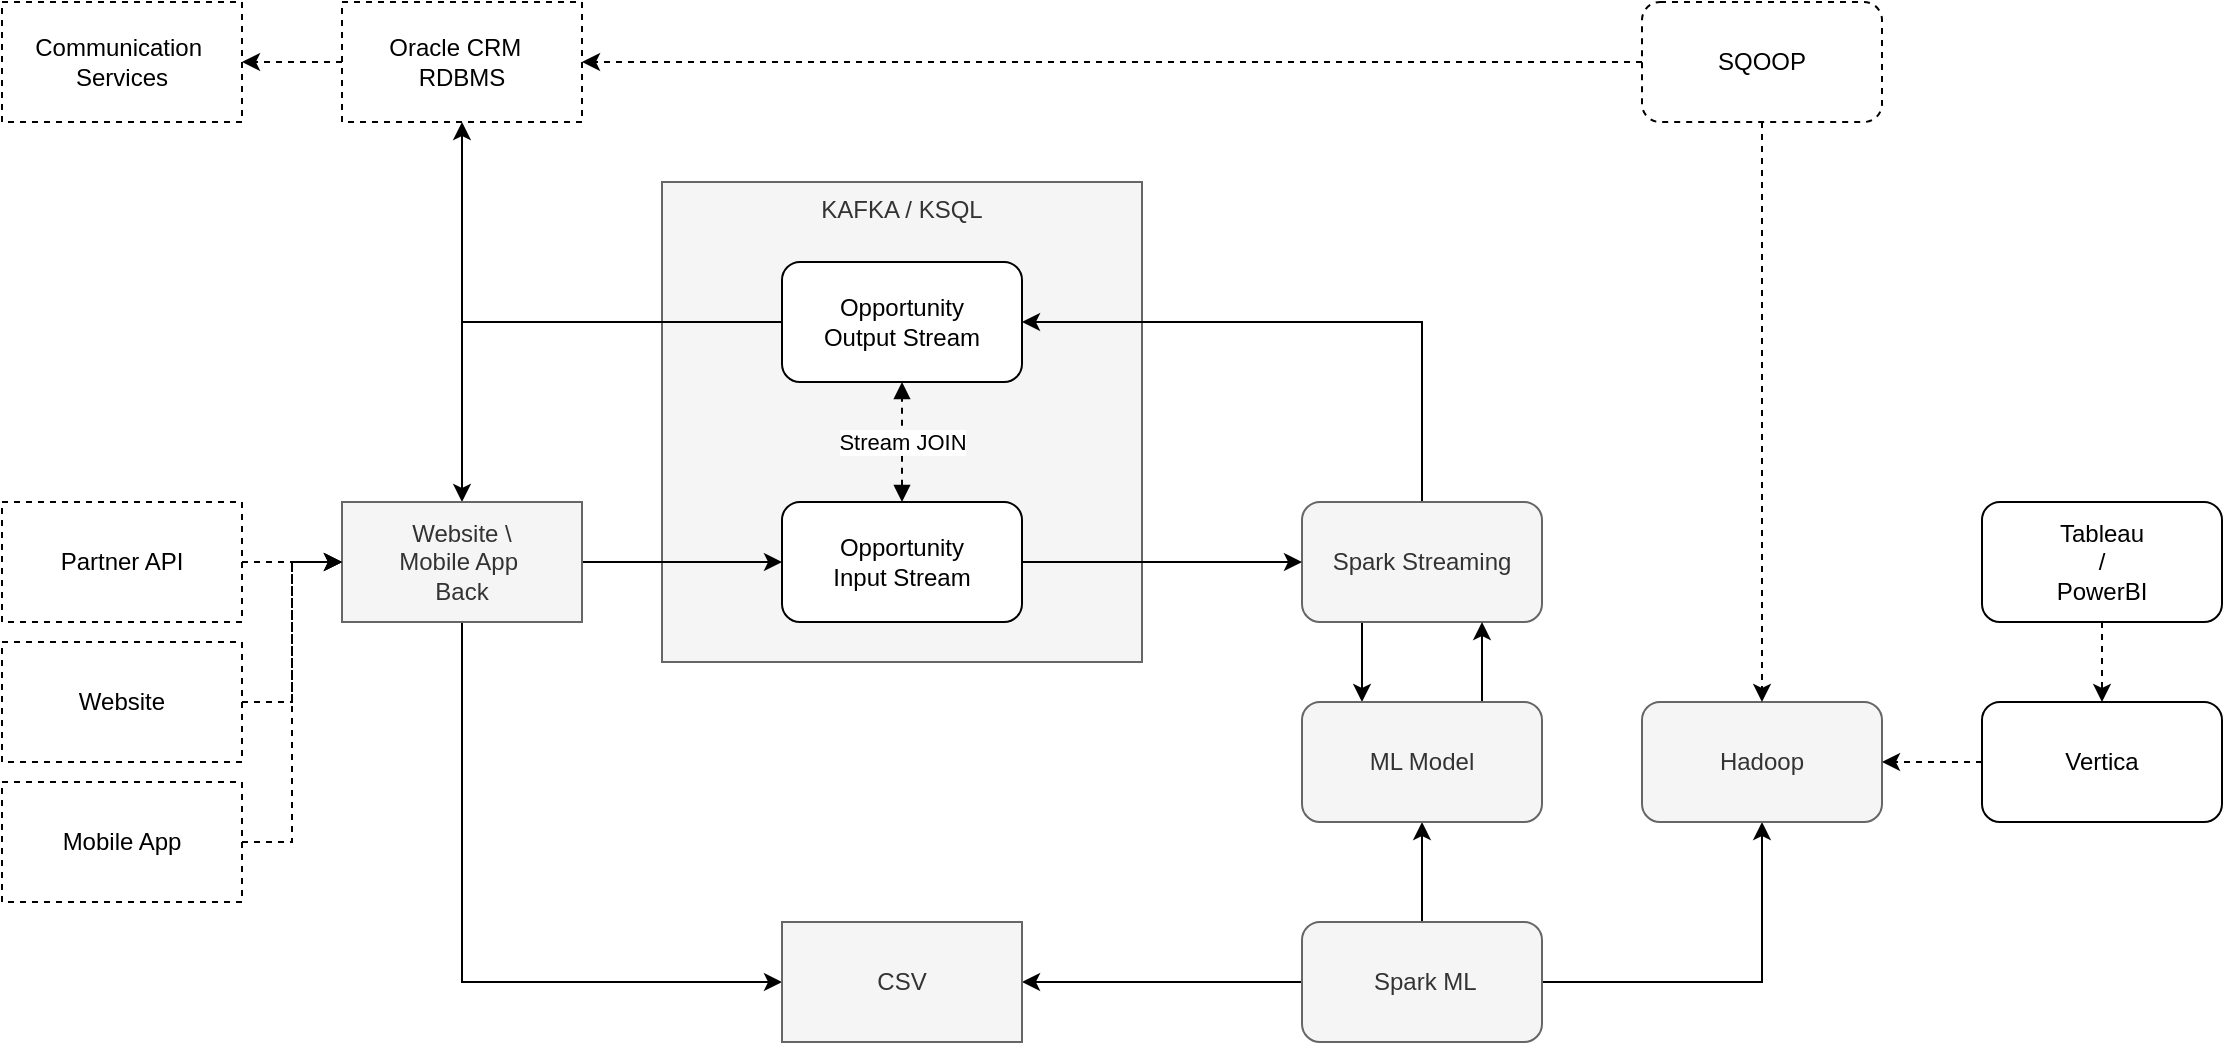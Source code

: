 <mxfile version="12.8.4" type="device"><diagram name="Page-1" id="c7558073-3199-34d8-9f00-42111426c3f3"><mxGraphModel dx="2248" dy="745" grid="1" gridSize="10" guides="1" tooltips="1" connect="1" arrows="1" fold="1" page="1" pageScale="1" pageWidth="826" pageHeight="1169" background="#ffffff" math="0" shadow="0"><root><mxCell id="0"/><mxCell id="1" parent="0"/><mxCell id="H5wyjZ6kGzDite7E-cJy-13" value="KAFKA / KSQL" style="whiteSpace=wrap;html=1;aspect=fixed;verticalAlign=top;fillColor=#f5f5f5;strokeColor=#666666;fontColor=#333333;" vertex="1" parent="1"><mxGeometry x="200" y="240" width="240" height="240" as="geometry"/></mxCell><mxCell id="L6vwLU6ZQLawFVmIJwn_-102" value="" style="edgeStyle=orthogonalEdgeStyle;rounded=0;orthogonalLoop=1;jettySize=auto;html=1;" parent="1" source="L6vwLU6ZQLawFVmIJwn_-97" target="L6vwLU6ZQLawFVmIJwn_-101" edge="1"><mxGeometry relative="1" as="geometry"/></mxCell><mxCell id="L6vwLU6ZQLawFVmIJwn_-141" value="" style="edgeStyle=orthogonalEdgeStyle;rounded=0;orthogonalLoop=1;jettySize=auto;html=1;entryX=1;entryY=0.5;entryDx=0;entryDy=0;" parent="1" source="L6vwLU6ZQLawFVmIJwn_-97" target="L6vwLU6ZQLawFVmIJwn_-138" edge="1"><mxGeometry relative="1" as="geometry"><mxPoint x="360" y="590" as="targetPoint"/></mxGeometry></mxCell><mxCell id="L6vwLU6ZQLawFVmIJwn_-143" value="" style="edgeStyle=orthogonalEdgeStyle;rounded=0;orthogonalLoop=1;jettySize=auto;html=1;entryX=0.5;entryY=1;entryDx=0;entryDy=0;" parent="1" source="L6vwLU6ZQLawFVmIJwn_-97" target="L6vwLU6ZQLawFVmIJwn_-99" edge="1"><mxGeometry relative="1" as="geometry"><mxPoint x="720" y="590" as="targetPoint"/></mxGeometry></mxCell><mxCell id="L6vwLU6ZQLawFVmIJwn_-97" value="&amp;nbsp;Spark ML" style="rounded=1;whiteSpace=wrap;html=1;fillColor=#f5f5f5;strokeColor=#666666;fontColor=#333333;" parent="1" vertex="1"><mxGeometry x="520" y="610" width="120" height="60" as="geometry"/></mxCell><mxCell id="L6vwLU6ZQLawFVmIJwn_-99" value="Hadoop" style="rounded=1;whiteSpace=wrap;html=1;fillColor=#f5f5f5;strokeColor=#666666;fontColor=#333333;" parent="1" vertex="1"><mxGeometry x="690" y="500" width="120" height="60" as="geometry"/></mxCell><mxCell id="L6vwLU6ZQLawFVmIJwn_-146" value="" style="edgeStyle=orthogonalEdgeStyle;rounded=0;orthogonalLoop=1;jettySize=auto;html=1;entryX=0.25;entryY=0;entryDx=0;entryDy=0;exitX=0.25;exitY=1;exitDx=0;exitDy=0;" parent="1" source="L6vwLU6ZQLawFVmIJwn_-100" target="L6vwLU6ZQLawFVmIJwn_-101" edge="1"><mxGeometry relative="1" as="geometry"/></mxCell><mxCell id="H5wyjZ6kGzDite7E-cJy-3" value="" style="edgeStyle=orthogonalEdgeStyle;rounded=0;orthogonalLoop=1;jettySize=auto;html=1;entryX=1;entryY=0.5;entryDx=0;entryDy=0;exitX=0.5;exitY=0;exitDx=0;exitDy=0;" edge="1" parent="1" source="L6vwLU6ZQLawFVmIJwn_-100" target="H5wyjZ6kGzDite7E-cJy-1"><mxGeometry relative="1" as="geometry"><mxPoint x="500" y="270" as="targetPoint"/></mxGeometry></mxCell><mxCell id="L6vwLU6ZQLawFVmIJwn_-100" value="Spark Streaming" style="rounded=1;whiteSpace=wrap;html=1;fillColor=#f5f5f5;strokeColor=#666666;fontColor=#333333;" parent="1" vertex="1"><mxGeometry x="520" y="400" width="120" height="60" as="geometry"/></mxCell><mxCell id="L6vwLU6ZQLawFVmIJwn_-147" value="" style="edgeStyle=orthogonalEdgeStyle;rounded=0;orthogonalLoop=1;jettySize=auto;html=1;entryX=0.75;entryY=1;entryDx=0;entryDy=0;exitX=0.75;exitY=0;exitDx=0;exitDy=0;" parent="1" source="L6vwLU6ZQLawFVmIJwn_-101" target="L6vwLU6ZQLawFVmIJwn_-100" edge="1"><mxGeometry relative="1" as="geometry"/></mxCell><mxCell id="L6vwLU6ZQLawFVmIJwn_-101" value="ML Model" style="rounded=1;whiteSpace=wrap;html=1;fillColor=#f5f5f5;strokeColor=#666666;fontColor=#333333;" parent="1" vertex="1"><mxGeometry x="520" y="500" width="120" height="60" as="geometry"/></mxCell><mxCell id="L6vwLU6ZQLawFVmIJwn_-116" value="" style="edgeStyle=orthogonalEdgeStyle;rounded=0;orthogonalLoop=1;jettySize=auto;html=1;" parent="1" source="L6vwLU6ZQLawFVmIJwn_-110" target="L6vwLU6ZQLawFVmIJwn_-100" edge="1"><mxGeometry relative="1" as="geometry"/></mxCell><mxCell id="L6vwLU6ZQLawFVmIJwn_-149" value="" style="edgeStyle=orthogonalEdgeStyle;rounded=0;orthogonalLoop=1;jettySize=auto;html=1;exitX=0;exitY=0.5;exitDx=0;exitDy=0;" parent="1" source="H5wyjZ6kGzDite7E-cJy-1" target="L6vwLU6ZQLawFVmIJwn_-114" edge="1"><mxGeometry relative="1" as="geometry"><mxPoint x="180" y="380" as="targetPoint"/></mxGeometry></mxCell><mxCell id="L6vwLU6ZQLawFVmIJwn_-152" value="" style="edgeStyle=orthogonalEdgeStyle;rounded=0;orthogonalLoop=1;jettySize=auto;html=1;entryX=0.5;entryY=1;entryDx=0;entryDy=0;exitX=0;exitY=0.5;exitDx=0;exitDy=0;" parent="1" source="H5wyjZ6kGzDite7E-cJy-1" target="L6vwLU6ZQLawFVmIJwn_-150" edge="1"><mxGeometry relative="1" as="geometry"><mxPoint x="180" y="380" as="targetPoint"/></mxGeometry></mxCell><mxCell id="H5wyjZ6kGzDite7E-cJy-14" value="Stream JOIN" style="edgeStyle=orthogonalEdgeStyle;rounded=0;orthogonalLoop=1;jettySize=auto;html=1;dashed=1;startArrow=block;startFill=1;endArrow=block;endFill=1;" edge="1" parent="1" source="L6vwLU6ZQLawFVmIJwn_-110" target="H5wyjZ6kGzDite7E-cJy-1"><mxGeometry relative="1" as="geometry"/></mxCell><mxCell id="L6vwLU6ZQLawFVmIJwn_-110" value="Opportunity &lt;br&gt;Input Stream" style="rounded=1;whiteSpace=wrap;html=1;" parent="1" vertex="1"><mxGeometry x="260" y="400" width="120" height="60" as="geometry"/></mxCell><mxCell id="L6vwLU6ZQLawFVmIJwn_-115" value="" style="edgeStyle=orthogonalEdgeStyle;rounded=0;orthogonalLoop=1;jettySize=auto;html=1;exitX=1;exitY=0.5;exitDx=0;exitDy=0;entryX=0;entryY=0.5;entryDx=0;entryDy=0;" parent="1" source="L6vwLU6ZQLawFVmIJwn_-114" target="L6vwLU6ZQLawFVmIJwn_-110" edge="1"><mxGeometry relative="1" as="geometry"/></mxCell><mxCell id="L6vwLU6ZQLawFVmIJwn_-139" value="" style="edgeStyle=orthogonalEdgeStyle;rounded=0;orthogonalLoop=1;jettySize=auto;html=1;entryX=0;entryY=0.5;entryDx=0;entryDy=0;exitX=0.5;exitY=1;exitDx=0;exitDy=0;" parent="1" source="L6vwLU6ZQLawFVmIJwn_-114" target="L6vwLU6ZQLawFVmIJwn_-138" edge="1"><mxGeometry relative="1" as="geometry"/></mxCell><mxCell id="L6vwLU6ZQLawFVmIJwn_-114" value="Website \ &lt;br&gt;Mobile App&amp;nbsp;&lt;br&gt;Back" style="rounded=0;whiteSpace=wrap;html=1;fillColor=#f5f5f5;strokeColor=#666666;fontColor=#333333;" parent="1" vertex="1"><mxGeometry x="40" y="400" width="120" height="60" as="geometry"/></mxCell><mxCell id="L6vwLU6ZQLawFVmIJwn_-138" value="CSV" style="rounded=0;whiteSpace=wrap;html=1;fillColor=#f5f5f5;strokeColor=#666666;fontColor=#333333;" parent="1" vertex="1"><mxGeometry x="260" y="610" width="120" height="60" as="geometry"/></mxCell><mxCell id="L6vwLU6ZQLawFVmIJwn_-125" value="" style="edgeStyle=orthogonalEdgeStyle;rounded=0;orthogonalLoop=1;jettySize=auto;html=1;entryX=0;entryY=0.5;entryDx=0;entryDy=0;dashed=1;" parent="1" source="L6vwLU6ZQLawFVmIJwn_-121" target="L6vwLU6ZQLawFVmIJwn_-114" edge="1"><mxGeometry relative="1" as="geometry"><mxPoint x="140" y="380" as="targetPoint"/></mxGeometry></mxCell><mxCell id="L6vwLU6ZQLawFVmIJwn_-121" value="Partner API" style="rounded=0;whiteSpace=wrap;html=1;dashed=1;" parent="1" vertex="1"><mxGeometry x="-130" y="400" width="120" height="60" as="geometry"/></mxCell><mxCell id="L6vwLU6ZQLawFVmIJwn_-123" value="" style="edgeStyle=orthogonalEdgeStyle;rounded=0;orthogonalLoop=1;jettySize=auto;html=1;entryX=0;entryY=0.5;entryDx=0;entryDy=0;dashed=1;" parent="1" source="L6vwLU6ZQLawFVmIJwn_-122" target="L6vwLU6ZQLawFVmIJwn_-114" edge="1"><mxGeometry relative="1" as="geometry"/></mxCell><mxCell id="L6vwLU6ZQLawFVmIJwn_-122" value="Mobile App" style="rounded=0;whiteSpace=wrap;html=1;dashed=1;" parent="1" vertex="1"><mxGeometry x="-130" y="540" width="120" height="60" as="geometry"/></mxCell><mxCell id="L6vwLU6ZQLawFVmIJwn_-127" value="" style="edgeStyle=orthogonalEdgeStyle;rounded=0;orthogonalLoop=1;jettySize=auto;html=1;dashed=1;" parent="1" source="L6vwLU6ZQLawFVmIJwn_-126" target="L6vwLU6ZQLawFVmIJwn_-99" edge="1"><mxGeometry relative="1" as="geometry"/></mxCell><mxCell id="L6vwLU6ZQLawFVmIJwn_-126" value="Vertica" style="rounded=1;whiteSpace=wrap;html=1;" parent="1" vertex="1"><mxGeometry x="860" y="500" width="120" height="60" as="geometry"/></mxCell><mxCell id="L6vwLU6ZQLawFVmIJwn_-129" value="" style="edgeStyle=orthogonalEdgeStyle;rounded=0;orthogonalLoop=1;jettySize=auto;html=1;dashed=1;" parent="1" source="L6vwLU6ZQLawFVmIJwn_-128" target="L6vwLU6ZQLawFVmIJwn_-126" edge="1"><mxGeometry relative="1" as="geometry"/></mxCell><mxCell id="L6vwLU6ZQLawFVmIJwn_-128" value="Tableau &lt;br&gt;/ &lt;br&gt;PowerBI" style="rounded=1;whiteSpace=wrap;html=1;" parent="1" vertex="1"><mxGeometry x="860" y="400" width="120" height="60" as="geometry"/></mxCell><mxCell id="H5wyjZ6kGzDite7E-cJy-12" value="" style="edgeStyle=orthogonalEdgeStyle;rounded=0;orthogonalLoop=1;jettySize=auto;html=1;dashed=1;" edge="1" parent="1" source="L6vwLU6ZQLawFVmIJwn_-150" target="H5wyjZ6kGzDite7E-cJy-11"><mxGeometry relative="1" as="geometry"/></mxCell><mxCell id="L6vwLU6ZQLawFVmIJwn_-150" value="Oracle CRM&amp;nbsp;&amp;nbsp;&lt;br&gt;RDBMS" style="rounded=0;whiteSpace=wrap;html=1;dashed=1;" parent="1" vertex="1"><mxGeometry x="40" y="150" width="120" height="60" as="geometry"/></mxCell><mxCell id="H5wyjZ6kGzDite7E-cJy-11" value="Communication&amp;nbsp;&lt;br&gt;Services" style="rounded=0;whiteSpace=wrap;html=1;dashed=1;" vertex="1" parent="1"><mxGeometry x="-130" y="150" width="120" height="60" as="geometry"/></mxCell><mxCell id="L6vwLU6ZQLawFVmIJwn_-155" value="" style="edgeStyle=orthogonalEdgeStyle;rounded=0;orthogonalLoop=1;jettySize=auto;html=1;entryX=0.5;entryY=0;entryDx=0;entryDy=0;dashed=1;" parent="1" source="L6vwLU6ZQLawFVmIJwn_-153" target="L6vwLU6ZQLawFVmIJwn_-99" edge="1"><mxGeometry relative="1" as="geometry"><mxPoint x="670" y="350" as="targetPoint"/></mxGeometry></mxCell><mxCell id="L6vwLU6ZQLawFVmIJwn_-157" value="" style="edgeStyle=orthogonalEdgeStyle;rounded=0;orthogonalLoop=1;jettySize=auto;html=1;dashed=1;" parent="1" source="L6vwLU6ZQLawFVmIJwn_-153" target="L6vwLU6ZQLawFVmIJwn_-150" edge="1"><mxGeometry relative="1" as="geometry"><mxPoint x="530" y="240" as="targetPoint"/></mxGeometry></mxCell><mxCell id="L6vwLU6ZQLawFVmIJwn_-153" value="SQOOP" style="rounded=1;whiteSpace=wrap;html=1;dashed=1;" parent="1" vertex="1"><mxGeometry x="690" y="150" width="120" height="60" as="geometry"/></mxCell><mxCell id="H5wyjZ6kGzDite7E-cJy-1" value="Opportunity&lt;br&gt;Output Stream" style="rounded=1;whiteSpace=wrap;html=1;" vertex="1" parent="1"><mxGeometry x="260" y="280" width="120" height="60" as="geometry"/></mxCell><mxCell id="H5wyjZ6kGzDite7E-cJy-6" value="" style="edgeStyle=orthogonalEdgeStyle;rounded=0;orthogonalLoop=1;jettySize=auto;html=1;entryX=0;entryY=0.5;entryDx=0;entryDy=0;dashed=1;" edge="1" parent="1" source="H5wyjZ6kGzDite7E-cJy-4" target="L6vwLU6ZQLawFVmIJwn_-114"><mxGeometry relative="1" as="geometry"><mxPoint x="70" y="490" as="targetPoint"/></mxGeometry></mxCell><mxCell id="H5wyjZ6kGzDite7E-cJy-4" value="Website" style="rounded=0;whiteSpace=wrap;html=1;dashed=1;" vertex="1" parent="1"><mxGeometry x="-130" y="470" width="120" height="60" as="geometry"/></mxCell></root></mxGraphModel></diagram></mxfile>